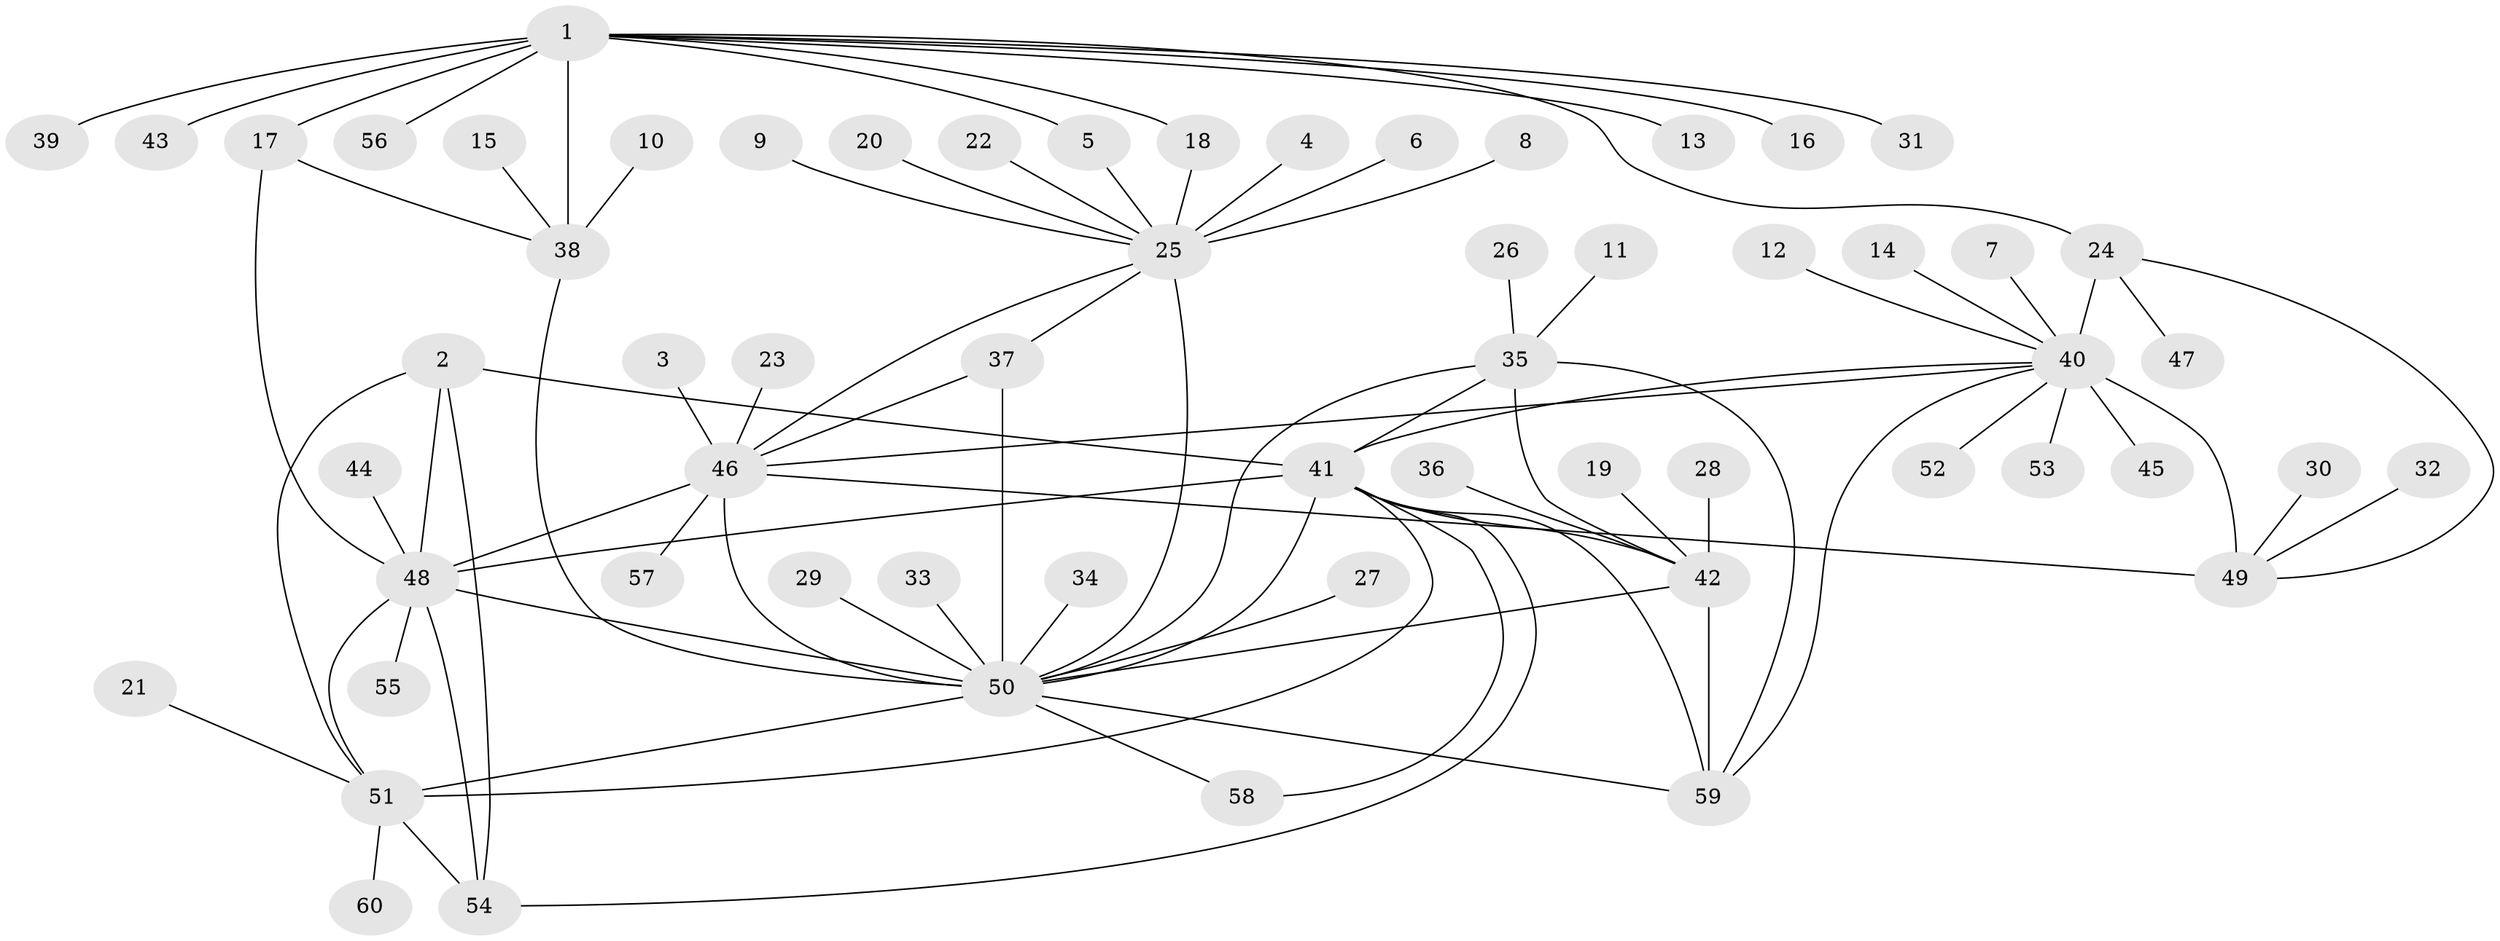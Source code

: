 // original degree distribution, {7: 0.041666666666666664, 11: 0.016666666666666666, 8: 0.06666666666666667, 6: 0.03333333333333333, 12: 0.025, 9: 0.025, 10: 0.016666666666666666, 5: 0.016666666666666666, 14: 0.008333333333333333, 1: 0.5583333333333333, 2: 0.15833333333333333, 3: 0.025, 4: 0.008333333333333333}
// Generated by graph-tools (version 1.1) at 2025/50/03/09/25 03:50:31]
// undirected, 60 vertices, 87 edges
graph export_dot {
graph [start="1"]
  node [color=gray90,style=filled];
  1;
  2;
  3;
  4;
  5;
  6;
  7;
  8;
  9;
  10;
  11;
  12;
  13;
  14;
  15;
  16;
  17;
  18;
  19;
  20;
  21;
  22;
  23;
  24;
  25;
  26;
  27;
  28;
  29;
  30;
  31;
  32;
  33;
  34;
  35;
  36;
  37;
  38;
  39;
  40;
  41;
  42;
  43;
  44;
  45;
  46;
  47;
  48;
  49;
  50;
  51;
  52;
  53;
  54;
  55;
  56;
  57;
  58;
  59;
  60;
  1 -- 5 [weight=1.0];
  1 -- 13 [weight=1.0];
  1 -- 16 [weight=1.0];
  1 -- 17 [weight=4.0];
  1 -- 18 [weight=1.0];
  1 -- 24 [weight=1.0];
  1 -- 31 [weight=1.0];
  1 -- 38 [weight=4.0];
  1 -- 39 [weight=1.0];
  1 -- 43 [weight=1.0];
  1 -- 56 [weight=1.0];
  2 -- 41 [weight=1.0];
  2 -- 48 [weight=2.0];
  2 -- 51 [weight=1.0];
  2 -- 54 [weight=1.0];
  3 -- 46 [weight=1.0];
  4 -- 25 [weight=1.0];
  5 -- 25 [weight=1.0];
  6 -- 25 [weight=1.0];
  7 -- 40 [weight=1.0];
  8 -- 25 [weight=1.0];
  9 -- 25 [weight=1.0];
  10 -- 38 [weight=1.0];
  11 -- 35 [weight=1.0];
  12 -- 40 [weight=1.0];
  14 -- 40 [weight=1.0];
  15 -- 38 [weight=1.0];
  17 -- 38 [weight=1.0];
  17 -- 48 [weight=1.0];
  18 -- 25 [weight=1.0];
  19 -- 42 [weight=1.0];
  20 -- 25 [weight=1.0];
  21 -- 51 [weight=1.0];
  22 -- 25 [weight=1.0];
  23 -- 46 [weight=1.0];
  24 -- 40 [weight=4.0];
  24 -- 47 [weight=1.0];
  24 -- 49 [weight=1.0];
  25 -- 37 [weight=1.0];
  25 -- 46 [weight=1.0];
  25 -- 50 [weight=3.0];
  26 -- 35 [weight=1.0];
  27 -- 50 [weight=1.0];
  28 -- 42 [weight=1.0];
  29 -- 50 [weight=1.0];
  30 -- 49 [weight=1.0];
  32 -- 49 [weight=1.0];
  33 -- 50 [weight=1.0];
  34 -- 50 [weight=1.0];
  35 -- 41 [weight=1.0];
  35 -- 42 [weight=2.0];
  35 -- 50 [weight=1.0];
  35 -- 59 [weight=1.0];
  36 -- 42 [weight=1.0];
  37 -- 46 [weight=1.0];
  37 -- 50 [weight=3.0];
  38 -- 50 [weight=2.0];
  40 -- 41 [weight=1.0];
  40 -- 45 [weight=1.0];
  40 -- 46 [weight=1.0];
  40 -- 49 [weight=4.0];
  40 -- 52 [weight=1.0];
  40 -- 53 [weight=1.0];
  40 -- 59 [weight=1.0];
  41 -- 42 [weight=2.0];
  41 -- 48 [weight=2.0];
  41 -- 50 [weight=1.0];
  41 -- 51 [weight=1.0];
  41 -- 54 [weight=1.0];
  41 -- 58 [weight=1.0];
  41 -- 59 [weight=1.0];
  42 -- 50 [weight=2.0];
  42 -- 59 [weight=2.0];
  44 -- 48 [weight=1.0];
  46 -- 48 [weight=1.0];
  46 -- 49 [weight=1.0];
  46 -- 50 [weight=4.0];
  46 -- 57 [weight=1.0];
  48 -- 50 [weight=1.0];
  48 -- 51 [weight=2.0];
  48 -- 54 [weight=2.0];
  48 -- 55 [weight=1.0];
  50 -- 51 [weight=3.0];
  50 -- 58 [weight=1.0];
  50 -- 59 [weight=1.0];
  51 -- 54 [weight=1.0];
  51 -- 60 [weight=1.0];
}
